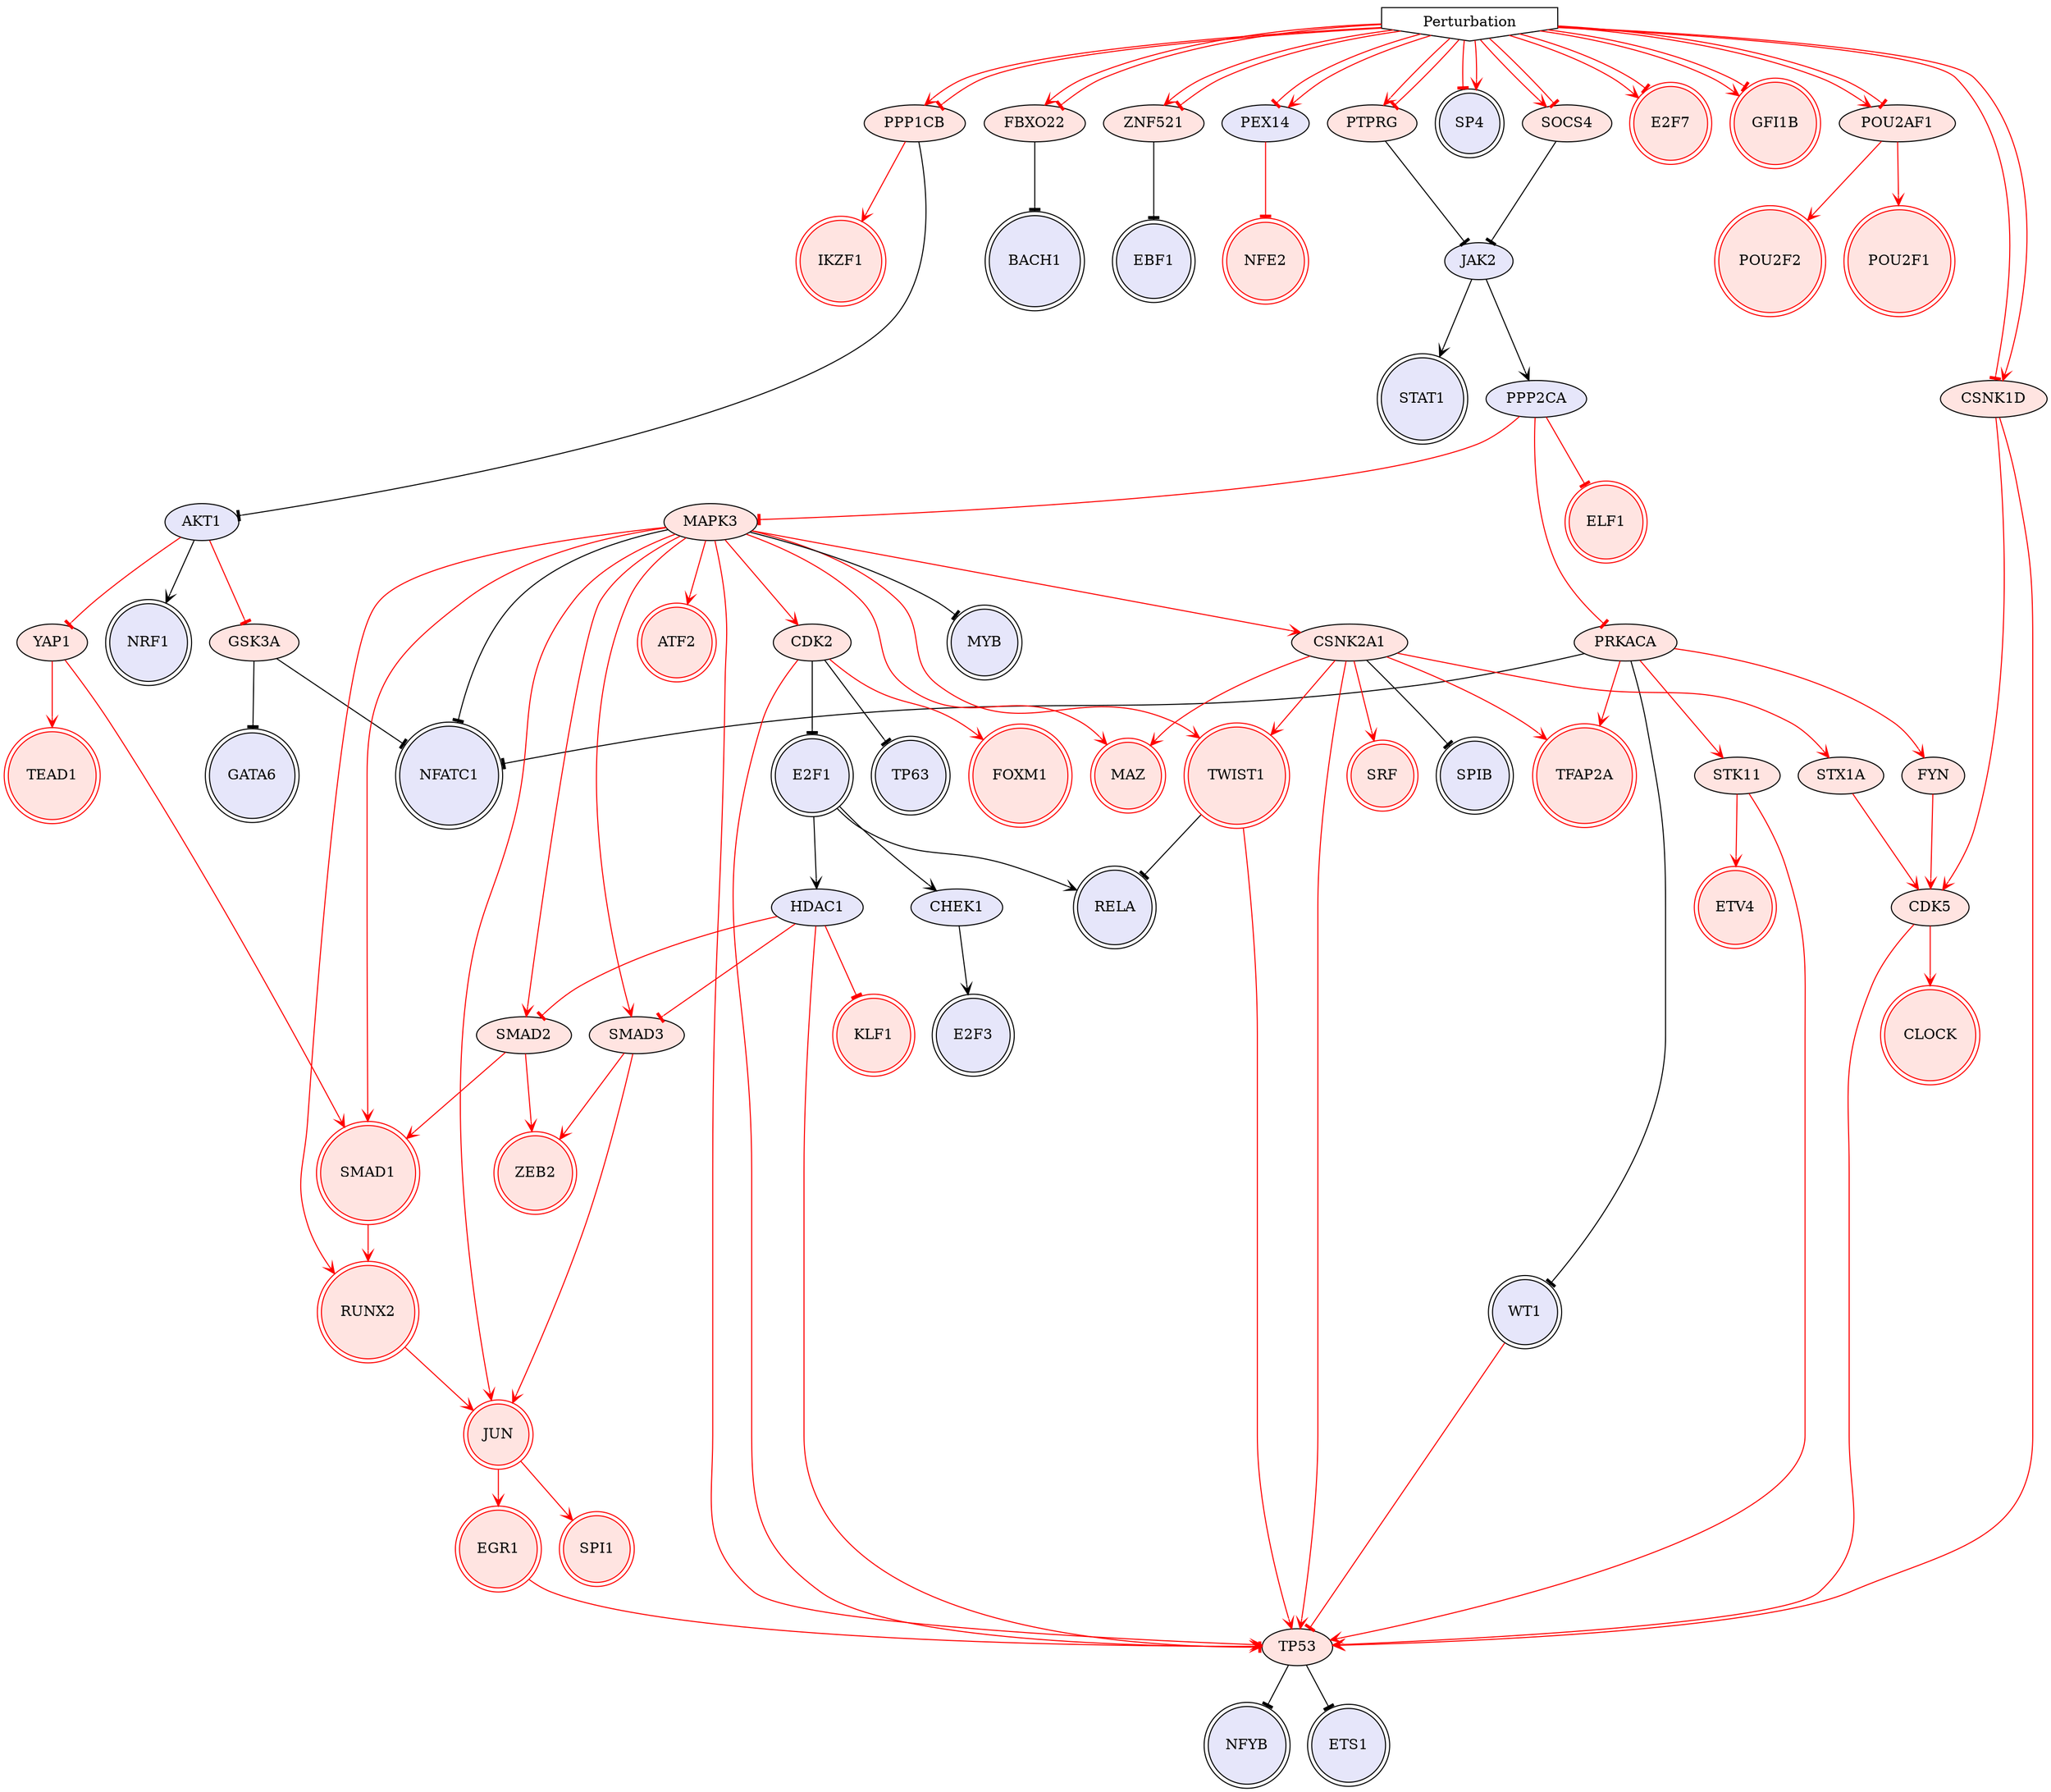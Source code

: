 digraph {

TWIST1->RELA [penwidth=1, color=black, arrowhead="tee"]
TP53->NFYB [penwidth=1, color=black, arrowhead="tee"]
E2F1->RELA [penwidth=1, color=black, arrowhead="vee"]
E2F1->CHEK1 [penwidth=1, color=black, arrowhead="vee"]
AKT1->NRF1 [penwidth=1, color=black, arrowhead="vee"]
JAK2->STAT1 [penwidth=1, color=black, arrowhead="vee"]
GSK3A->NFATC1 [penwidth=1, color=black, arrowhead="tee"]
PRKACA->NFATC1 [penwidth=1, color=black, arrowhead="tee"]
PPP1CB->AKT1 [penwidth=1, color=black, arrowhead="tee"]
PRKACA->WT1 [penwidth=1, color=black, arrowhead="tee"]
CDK2->TP63 [penwidth=1, color=black, arrowhead="tee"]
GSK3A->GATA6 [penwidth=1, color=black, arrowhead="tee"]
MAPK3->MYB [penwidth=1, color=black, arrowhead="tee"]
PTPRG->JAK2 [penwidth=1, color=black, arrowhead="tee"]
CSNK2A1->SPIB [penwidth=1, color=black, arrowhead="tee"]
TP53->ETS1 [penwidth=1, color=black, arrowhead="tee"]
FBXO22->BACH1 [penwidth=1, color=black, arrowhead="tee"]
ZNF521->EBF1 [penwidth=1, color=black, arrowhead="tee"]
CHEK1->E2F3 [penwidth=1, color=black, arrowhead="vee"]
E2F1->HDAC1 [penwidth=1, color=black, arrowhead="vee"]
MAPK3->NFATC1 [penwidth=1, color=black, arrowhead="tee"]
CDK2->E2F1 [penwidth=1, color=black, arrowhead="tee"]
JAK2->PPP2CA [penwidth=1, color=black, arrowhead="vee"]
Perturbation->PEX14 [penwidth=1, color=red, arrowhead="tee"]
Perturbation->SP4 [penwidth=1, color=red, arrowhead="tee"]
HDAC1->TP53 [penwidth=1, color=red, arrowhead="tee"]
EGR1->TP53 [penwidth=1, color=red, arrowhead="vee"]
MAPK3->SMAD1 [penwidth=1, color=red, arrowhead="vee"]
MAPK3->SMAD2 [penwidth=1, color=red, arrowhead="vee"]
AKT1->GSK3A [penwidth=1, color=red, arrowhead="tee"]
PPP1CB->IKZF1 [penwidth=1, color=red, arrowhead="vee"]
PPP2CA->ELF1 [penwidth=1, color=red, arrowhead="tee"]
PPP2CA->MAPK3 [penwidth=1, color=red, arrowhead="tee"]
MAPK3->RUNX2 [penwidth=1, color=red, arrowhead="vee"]
PRKACA->TFAP2A [penwidth=1, color=red, arrowhead="vee"]
CSNK2A1->TWIST1 [penwidth=1, color=red, arrowhead="vee"]
CSNK2A1->TFAP2A [penwidth=1, color=red, arrowhead="vee"]
YAP1->TEAD1 [penwidth=1, color=red, arrowhead="vee"]
CDK2->TP53 [penwidth=1, color=red, arrowhead="vee"]
CSNK2A1->MAZ [penwidth=1, color=red, arrowhead="vee"]
SMAD1->RUNX2 [penwidth=1, color=red, arrowhead="vee"]
STK11->TP53 [penwidth=1, color=red, arrowhead="vee"]
MAPK3->JUN [penwidth=1, color=red, arrowhead="vee"]
CDK5->TP53 [penwidth=1, color=red, arrowhead="vee"]
POU2AF1->POU2F1 [penwidth=1, color=red, arrowhead="vee"]
JUN->SPI1 [penwidth=1, color=red, arrowhead="vee"]
YAP1->SMAD1 [penwidth=1, color=red, arrowhead="vee"]
AKT1->YAP1 [penwidth=1, color=red, arrowhead="tee"]
CDK5->CLOCK [penwidth=1, color=red, arrowhead="vee"]
CSNK2A1->TP53 [penwidth=1, color=red, arrowhead="vee"]
MAPK3->CDK2 [penwidth=1, color=red, arrowhead="vee"]
MAPK3->CSNK2A1 [penwidth=1, color=red, arrowhead="vee"]
MAPK3->ATF2 [penwidth=1, color=red, arrowhead="vee"]
MAPK3->TWIST1 [penwidth=1, color=red, arrowhead="vee"]
MAPK3->MAZ [penwidth=1, color=red, arrowhead="vee"]
MAPK3->TP53 [penwidth=1, color=red, arrowhead="vee"]
CSNK2A1->STX1A [penwidth=1, color=red, arrowhead="vee"]
POU2AF1->POU2F2 [penwidth=1, color=red, arrowhead="vee"]
CSNK2A1->SRF [penwidth=1, color=red, arrowhead="vee"]
CDK2->FOXM1 [penwidth=1, color=red, arrowhead="vee"]
PPP2CA->PRKACA [penwidth=1, color=red, arrowhead="tee"]
PRKACA->STK11 [penwidth=1, color=red, arrowhead="vee"]
STK11->ETV4 [penwidth=1, color=red, arrowhead="vee"]
WT1->TP53 [penwidth=1, color=red, arrowhead="tee"]
HDAC1->KLF1 [penwidth=1, color=red, arrowhead="tee"]
HDAC1->SMAD2 [penwidth=1, color=red, arrowhead="tee"]
SMAD2->ZEB2 [penwidth=1, color=red, arrowhead="vee"]
SMAD2->SMAD1 [penwidth=1, color=red, arrowhead="vee"]
TWIST1->TP53 [penwidth=1, color=red, arrowhead="vee"]
RUNX2->JUN [penwidth=1, color=red, arrowhead="vee"]
STX1A->CDK5 [penwidth=1, color=red, arrowhead="vee"]
PEX14->NFE2 [penwidth=1, color=red, arrowhead="tee"]
JUN->EGR1 [penwidth=1, color=red, arrowhead="vee"]
Perturbation->E2F7 [penwidth=1, color=red, arrowhead="vee"]
Perturbation->FBXO22 [penwidth=1, color=red, arrowhead="vee"]
Perturbation->GFI1B [penwidth=1, color=red, arrowhead="vee"]
Perturbation->POU2AF1 [penwidth=1, color=red, arrowhead="vee"]
Perturbation->PPP1CB [penwidth=1, color=red, arrowhead="vee"]
Perturbation->PTPRG [penwidth=1, color=red, arrowhead="vee"]
Perturbation->ZNF521 [penwidth=1, color=red, arrowhead="vee"]
Perturbation->PEX14 [penwidth=1, color=red, arrowhead="vee"]
Perturbation->SP4 [penwidth=1, color=red, arrowhead="vee"]
CSNK1D->TP53 [penwidth=1, color=red, arrowhead="vee"]
CSNK1D->CDK5 [penwidth=1, color=red, arrowhead="vee"]
Perturbation->CSNK1D [penwidth=1, color=red, arrowhead="tee"]
Perturbation->E2F7 [penwidth=1, color=red, arrowhead="tee"]
Perturbation->FBXO22 [penwidth=1, color=red, arrowhead="tee"]
Perturbation->GFI1B [penwidth=1, color=red, arrowhead="tee"]
Perturbation->POU2AF1 [penwidth=1, color=red, arrowhead="tee"]
Perturbation->PPP1CB [penwidth=1, color=red, arrowhead="tee"]
Perturbation->PTPRG [penwidth=1, color=red, arrowhead="tee"]
Perturbation->ZNF521 [penwidth=1, color=red, arrowhead="tee"]
Perturbation->CSNK1D [penwidth=1, color=red, arrowhead="vee"]
PRKACA->FYN [penwidth=1, color=red, arrowhead="vee"]
FYN->CDK5 [penwidth=1, color=red, arrowhead="vee"]
SOCS4->JAK2 [penwidth=1, color=black, arrowhead="tee"]
Perturbation->SOCS4 [penwidth=1, color=red, arrowhead="vee"]
MAPK3->SMAD3 [penwidth=1, color=red, arrowhead="vee"]
SMAD3->JUN [penwidth=1, color=red, arrowhead="vee"]
SMAD3->ZEB2 [penwidth=1, color=red, arrowhead="vee"]
HDAC1->SMAD3 [penwidth=1, color=red, arrowhead="tee"]
Perturbation->SOCS4 [penwidth=1, color=red, arrowhead="tee"]
Perturbation [style=filled, color=black, fillcolor=white, shape=invhouse];
GFI1B [style=filled, color=red, fillcolor=mistyrose, shape=doublecircle];
SMAD1 [style=filled, color=red, fillcolor=mistyrose, shape=doublecircle];
EBF1 [style=filled, color=black, fillcolor=lavender, shape=doublecircle];
POU2F1 [style=filled, color=red, fillcolor=mistyrose, shape=doublecircle];
BACH1 [style=filled, color=black, fillcolor=lavender, shape=doublecircle];
POU2F2 [style=filled, color=red, fillcolor=mistyrose, shape=doublecircle];
TP63 [style=filled, color=black, fillcolor=lavender, shape=doublecircle];
STAT1 [style=filled, color=black, fillcolor=lavender, shape=doublecircle];
EGR1 [style=filled, color=red, fillcolor=mistyrose, shape=doublecircle];
RUNX2 [style=filled, color=red, fillcolor=mistyrose, shape=doublecircle];
E2F7 [style=filled, color=red, fillcolor=mistyrose, shape=doublecircle];
ETV4 [style=filled, color=red, fillcolor=mistyrose, shape=doublecircle];
IKZF1 [style=filled, color=red, fillcolor=mistyrose, shape=doublecircle];
MYB [style=filled, color=black, fillcolor=lavender, shape=doublecircle];
CLOCK [style=filled, color=red, fillcolor=mistyrose, shape=doublecircle];
NFE2 [style=filled, color=red, fillcolor=mistyrose, shape=doublecircle];
FOXM1 [style=filled, color=red, fillcolor=mistyrose, shape=doublecircle];
JUN [style=filled, color=red, fillcolor=mistyrose, shape=doublecircle];
RELA [style=filled, color=black, fillcolor=lavender, shape=doublecircle];
GATA6 [style=filled, color=black, fillcolor=lavender, shape=doublecircle];
SRF [style=filled, color=red, fillcolor=mistyrose, shape=doublecircle];
NRF1 [style=filled, color=black, fillcolor=lavender, shape=doublecircle];
ELF1 [style=filled, color=red, fillcolor=mistyrose, shape=doublecircle];
TEAD1 [style=filled, color=red, fillcolor=mistyrose, shape=doublecircle];
WT1 [style=filled, color=black, fillcolor=lavender, shape=doublecircle];
MAZ [style=filled, color=red, fillcolor=mistyrose, shape=doublecircle];
SPIB [style=filled, color=black, fillcolor=lavender, shape=doublecircle];
NFYB [style=filled, color=black, fillcolor=lavender, shape=doublecircle];
E2F1 [style=filled, color=black, fillcolor=lavender, shape=doublecircle];
TFAP2A [style=filled, color=red, fillcolor=mistyrose, shape=doublecircle];
SPI1 [style=filled, color=red, fillcolor=mistyrose, shape=doublecircle];
ZEB2 [style=filled, color=red, fillcolor=mistyrose, shape=doublecircle];
ATF2 [style=filled, color=red, fillcolor=mistyrose, shape=doublecircle];
TWIST1 [style=filled, color=red, fillcolor=mistyrose, shape=doublecircle];
NFATC1 [style=filled, color=black, fillcolor=lavender, shape=doublecircle];
KLF1 [style=filled, color=red, fillcolor=mistyrose, shape=doublecircle];
ETS1 [style=filled, color=black, fillcolor=lavender, shape=doublecircle];
E2F3 [style=filled, color=black, fillcolor=lavender, shape=doublecircle];
SP4 [style=filled, color=black, fillcolor=lavender, shape=doublecircle];
TP53 [style=filled, fillcolor=mistyrose];
AKT1 [style=filled, fillcolor=lavender];
JAK2 [style=filled, fillcolor=lavender];
GSK3A [style=filled, fillcolor=mistyrose];
PRKACA [style=filled, fillcolor=mistyrose];
PPP1CB [style=filled, fillcolor=mistyrose];
CDK2 [style=filled, fillcolor=mistyrose];
MAPK3 [style=filled, fillcolor=mistyrose];
PTPRG [style=filled, fillcolor=mistyrose];
CSNK2A1 [style=filled, fillcolor=mistyrose];
FBXO22 [style=filled, fillcolor=mistyrose];
ZNF521 [style=filled, fillcolor=mistyrose];
CHEK1 [style=filled, fillcolor=lavender];
HDAC1 [style=filled, fillcolor=lavender];
PPP2CA [style=filled, fillcolor=lavender];
YAP1 [style=filled, fillcolor=mistyrose];
STK11 [style=filled, fillcolor=mistyrose];
CDK5 [style=filled, fillcolor=mistyrose];
POU2AF1 [style=filled, fillcolor=mistyrose];
SMAD2 [style=filled, fillcolor=mistyrose];
STX1A [style=filled, fillcolor=mistyrose];
PEX14 [style=filled, fillcolor=lavender];
CSNK1D [style=filled, fillcolor=mistyrose];
FYN [style=filled, fillcolor=mistyrose];
SOCS4 [style=filled, fillcolor=mistyrose];
SMAD3 [style=filled, fillcolor=mistyrose];


}
